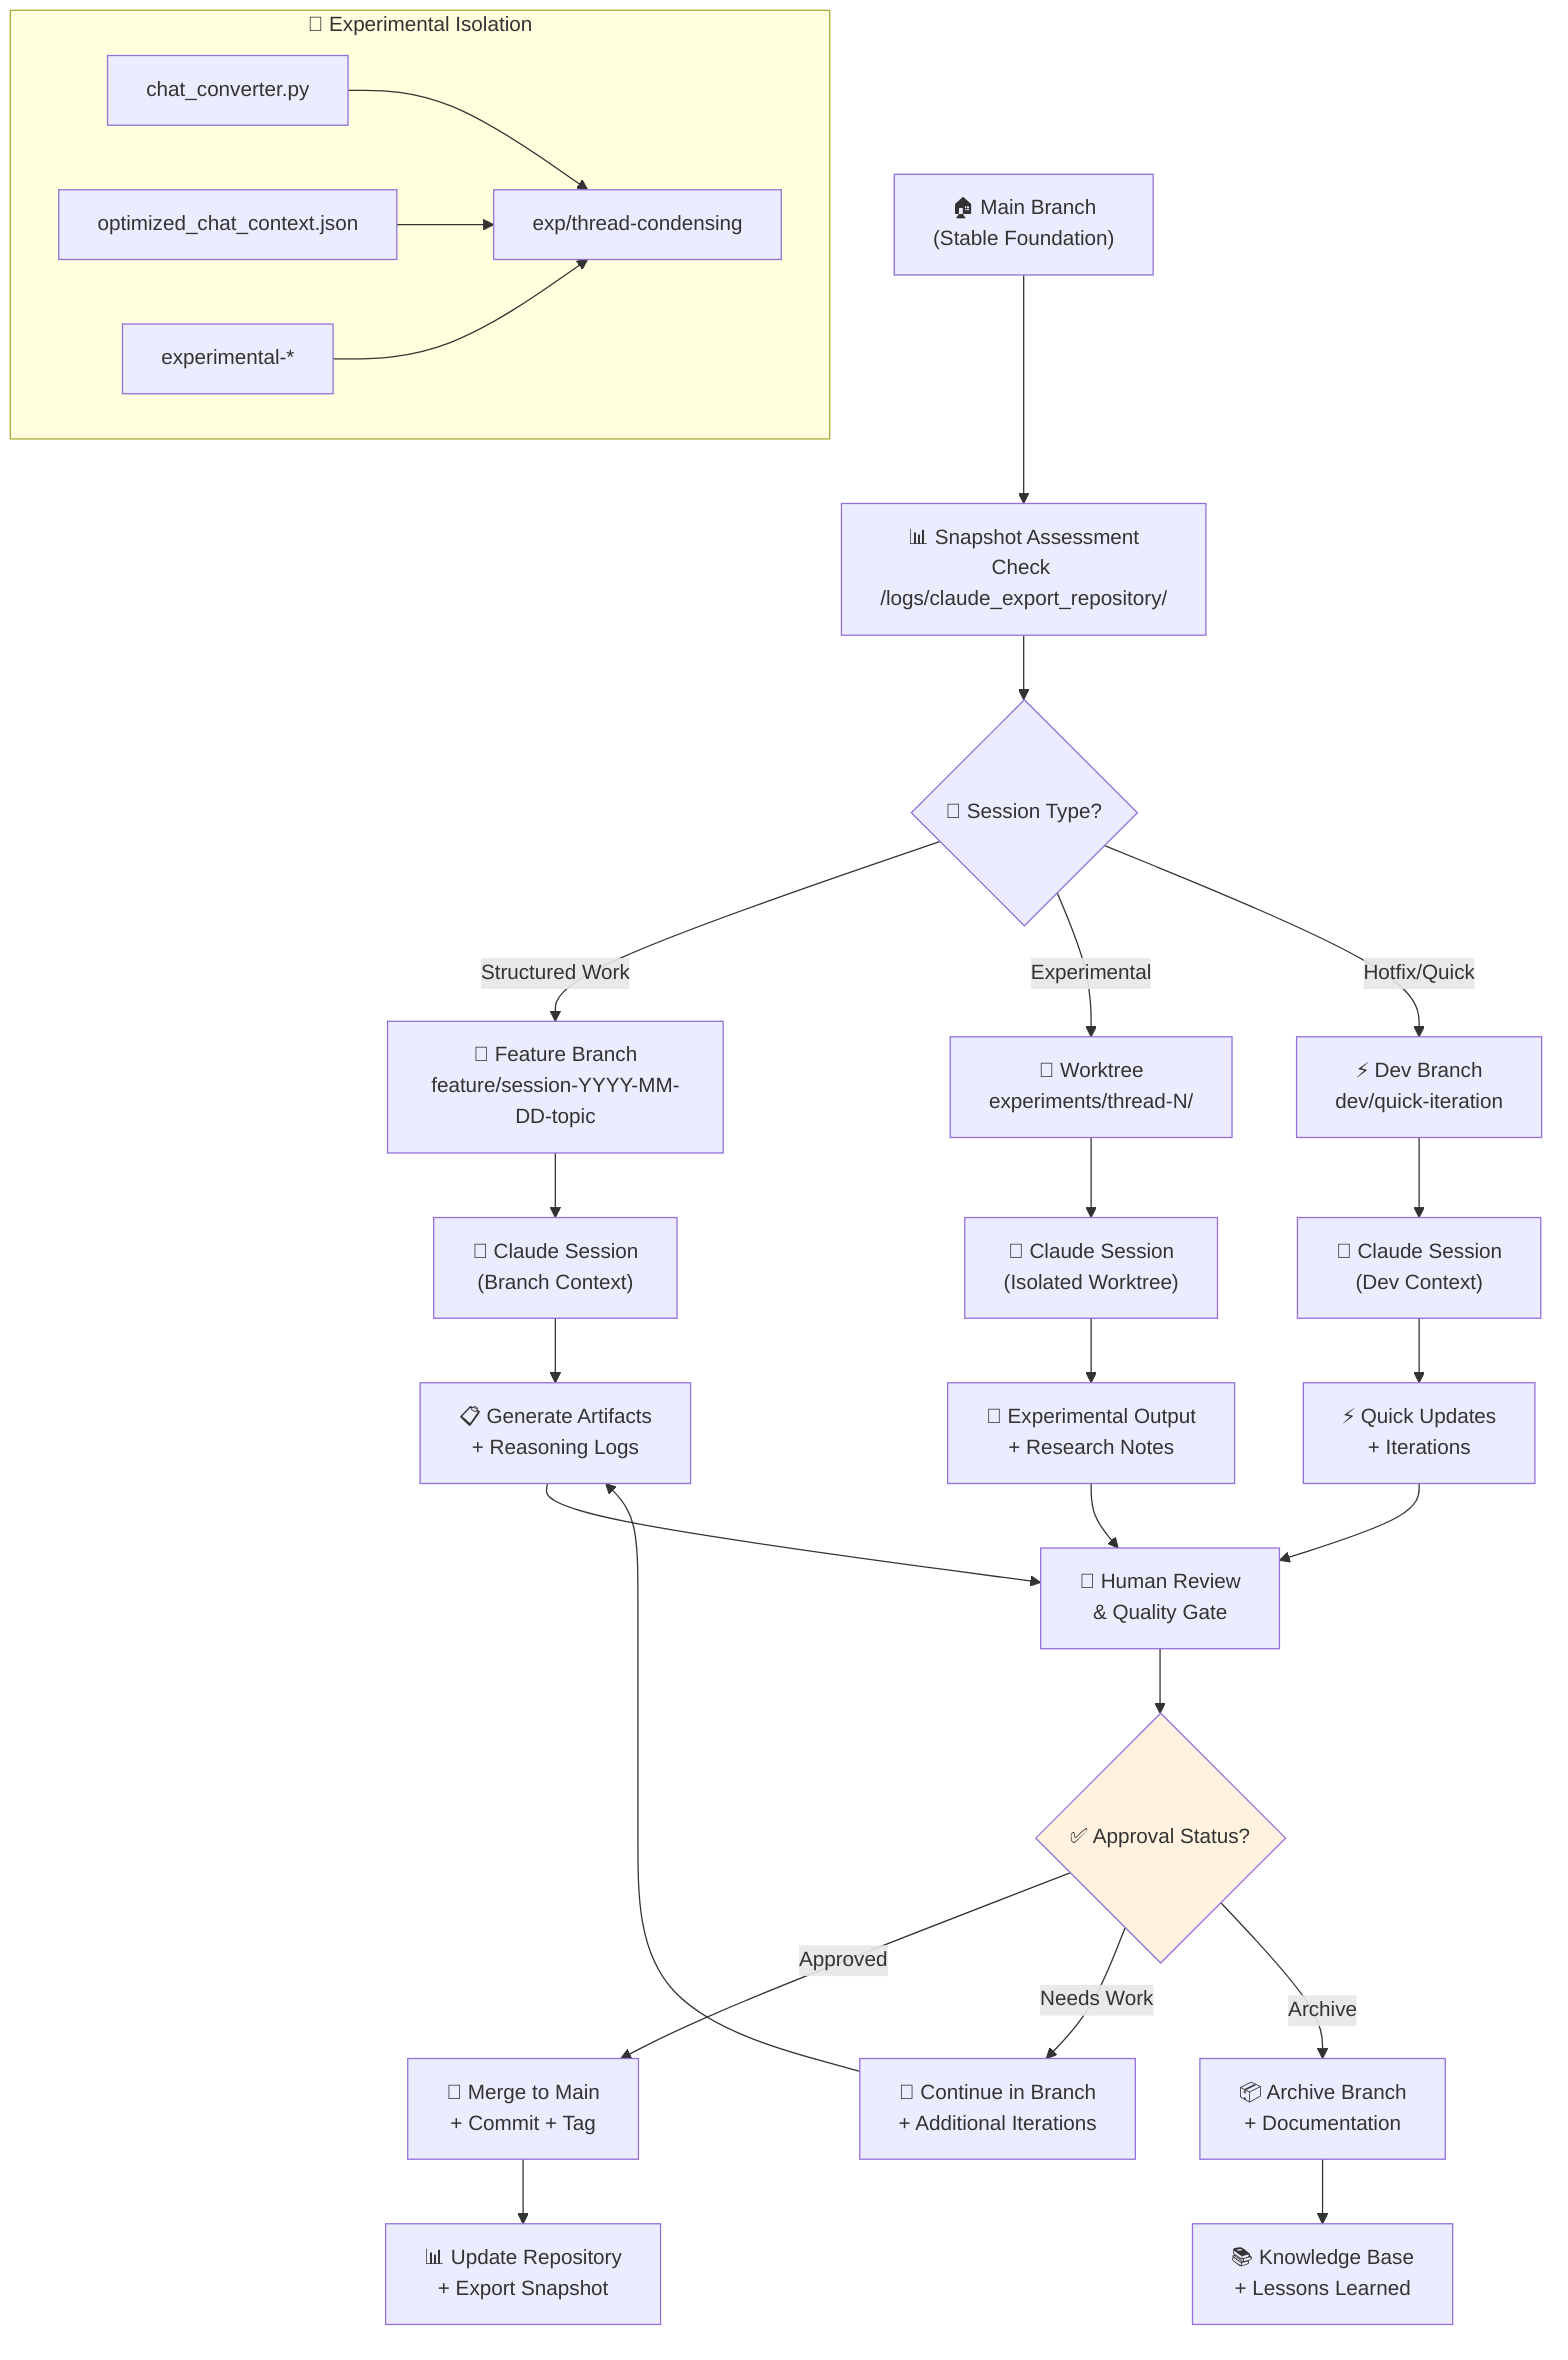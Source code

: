 ---
theme: dark
---
graph TD
    A["🏠 Main Branch<br/>(Stable Foundation)"] --> B["📊 Snapshot Assessment<br/>Check /logs/claude_export_repository/"]
    B --> C{"🚀 Session Type?"}

    C -->|Structured Work| D1["🌿 Feature Branch<br/>feature/session-YYYY-MM-DD-topic"]
    C -->|Experimental| D2["🧪 Worktree<br/>experiments/thread-N/"]
    C -->|Hotfix/Quick| D3["⚡ Dev Branch<br/>dev/quick-iteration"]

    D1 --> E1["📝 Claude Session<br/>(Branch Context)"]
    D2 --> E2["🔬 Claude Session<br/>(Isolated Worktree)"]
    D3 --> E3["🔧 Claude Session<br/>(Dev Context)"]

    E1 --> F1["📋 Generate Artifacts<br/>+ Reasoning Logs"]
    E2 --> F2["🎨 Experimental Output<br/>+ Research Notes"]
    E3 --> F3["⚡ Quick Updates<br/>+ Iterations"]

    F1 --> G["👤 Human Review<br/>& Quality Gate"]
    F2 --> G
    F3 --> G

    G --> H{"✅ Approval Status?"}
    H -->|Approved| I1["🔄 Merge to Main<br/>+ Commit + Tag"]
    H -->|Needs Work| I2["🔄 Continue in Branch<br/>+ Additional Iterations"]
    H -->|Archive| I3["📦 Archive Branch<br/>+ Documentation"]

    I1 --> J["📊 Update Repository<br/>+ Export Snapshot"]
    I2 --> F1
    I3 --> K["📚 Knowledge Base<br/>+ Lessons Learned"]

    style H fill:#fff3e0

    subgraph "🧪 Experimental Isolation"
        L["chat_converter.py"]
        M["optimized_chat_context.json"]
        N["experimental-*"]
        L --> O["exp/thread-condensing"]
        M --> O
        N --> O
    end